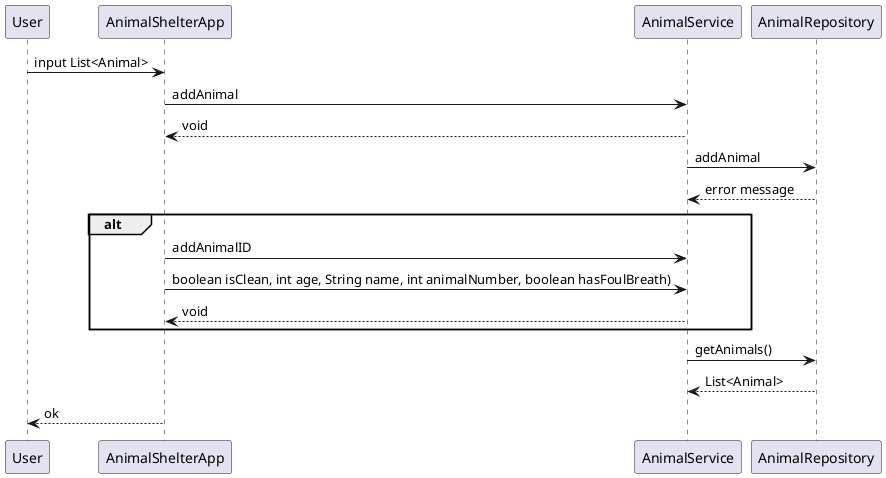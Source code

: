 @startuml
User -> AnimalShelterApp : input List<Animal>


AnimalShelterApp -> AnimalService : addAnimal
AnimalShelterApp <-- AnimalService : void

AnimalService -> AnimalRepository : addAnimal
AnimalRepository --> AnimalService : error message

alt
AnimalShelterApp -> AnimalService : addAnimalID
AnimalShelterApp -> AnimalService : boolean isClean, int age, String name, int animalNumber, boolean hasFoulBreath)
AnimalShelterApp <-- AnimalService : void
end

AnimalService -> AnimalRepository : getAnimals()
AnimalService <-- AnimalRepository : List<Animal>



User <-- AnimalShelterApp : ok

@enduml